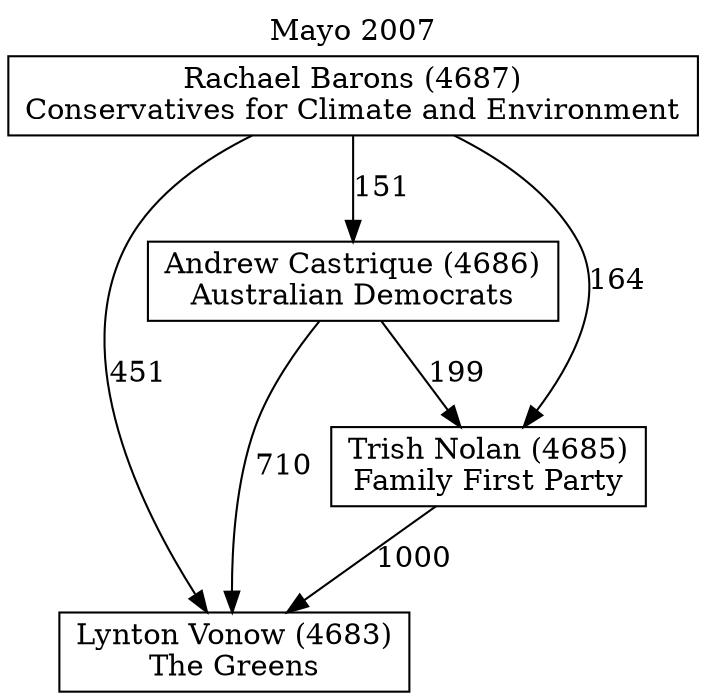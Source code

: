 // House preference flow
digraph "Lynton Vonow (4683)_Mayo_2007" {
	graph [label="Mayo 2007" labelloc=t mclimit=10]
	node [shape=box]
	"Andrew Castrique (4686)" [label="Andrew Castrique (4686)
Australian Democrats"]
	"Lynton Vonow (4683)" [label="Lynton Vonow (4683)
The Greens"]
	"Rachael Barons (4687)" [label="Rachael Barons (4687)
Conservatives for Climate and Environment"]
	"Trish Nolan (4685)" [label="Trish Nolan (4685)
Family First Party"]
	"Andrew Castrique (4686)" -> "Lynton Vonow (4683)" [label=710]
	"Andrew Castrique (4686)" -> "Trish Nolan (4685)" [label=199]
	"Rachael Barons (4687)" -> "Andrew Castrique (4686)" [label=151]
	"Rachael Barons (4687)" -> "Lynton Vonow (4683)" [label=451]
	"Rachael Barons (4687)" -> "Trish Nolan (4685)" [label=164]
	"Trish Nolan (4685)" -> "Lynton Vonow (4683)" [label=1000]
}
